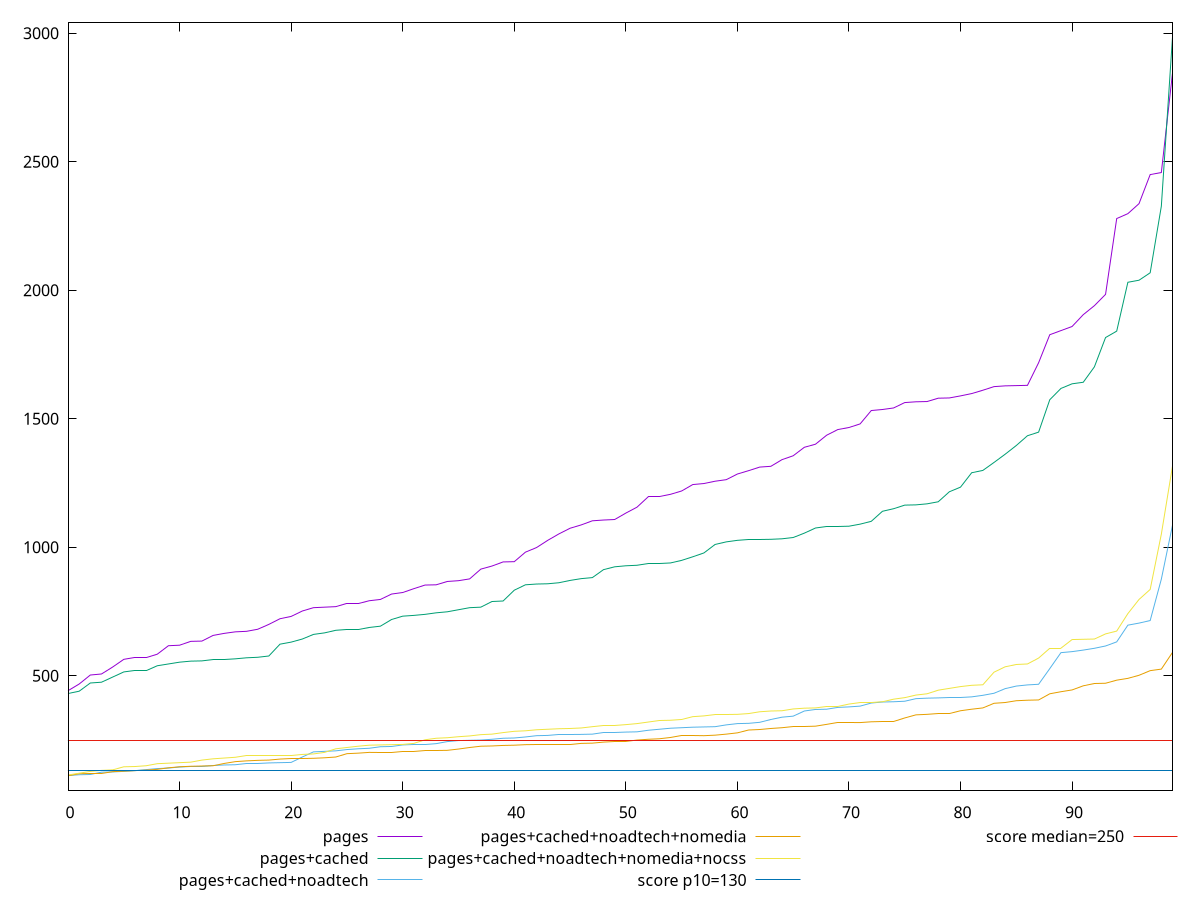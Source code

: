 reset

$pages <<EOF
0 442.0000000000009
1 468.0000000000009
2 502.9999999999991
3 506.9999999999991
4 533.9999999999991
5 564
6 571
7 571.0000000000009
8 584
9 616.9999999999991
10 619
11 634
12 634.9999999999991
13 657
14 665.0000000000009
15 671.0000000000009
16 673
17 681
18 700
19 722.0000000000009
20 731.0000000000009
21 752.0000000000009
22 764.9999999999991
23 766.9999999999982
24 769
25 780.9999999999982
26 781
27 792.0000000000009
28 797.0000000000009
29 818
30 824.0000000000018
31 839
32 852.9999999999991
33 854
34 867.0000000000009
35 869.9999999999991
36 877
37 915
38 927.0000000000009
39 943.0000000000009
40 944.0000000000009
41 980.9999999999982
42 999
43 1027
44 1052
45 1073.9999999999982
46 1087
47 1103.000000000001
48 1106.000000000001
49 1108
50 1132.999999999999
51 1156
52 1196.999999999999
53 1197.0000000000018
54 1206.0000000000036
55 1219.0000000000027
56 1244
57 1248.0000000000018
58 1256.9999999999982
59 1263.000000000001
60 1285
61 1297.999999999999
62 1312.000000000001
63 1315
64 1341
65 1356.000000000001
66 1389
67 1401.0000000000018
68 1436.0000000000018
69 1458.000000000001
70 1466.000000000001
71 1479.9999999999973
72 1532.0000000000018
73 1536.0000000000018
74 1542.0000000000018
75 1562.9999999999982
76 1565.9999999999973
77 1567.0000000000018
78 1579.9999999999973
79 1581.000000000001
80 1589.0000000000018
81 1598.0000000000018
82 1611
83 1625
84 1627.9999999999982
85 1629
86 1630.0000000000018
87 1718.0000000000036
88 1827.0000000000018
89 1842.999999999999
90 1859
91 1904.999999999999
92 1940
93 1984.0000000000055
94 2278.9999999999945
95 2298.0000000000036
96 2336.999999999998
97 2449.999999999998
98 2458
99 2845.0000000000027
EOF

$pagesCached <<EOF
0 431
1 440
2 472
3 475
4 495
5 515
6 519
7 519
8 539
9 546
10 553
11 557
12 558
13 562
14 562
15 566
16 570
17 571.9999999999982
18 577
19 623
20 631
21 643
22 660.9999999999991
23 667.0000000000009
24 677
25 679
26 679
27 688.0000000000009
28 693
29 719
30 732
31 735
32 738.9999999999991
33 745
34 749
35 757.0000000000009
36 765.0000000000009
37 767
38 789
39 791
40 833
41 853.9999999999982
42 856.9999999999982
43 858
44 862
45 870.9999999999982
46 878
47 882
48 913
49 924
50 928
51 930
52 934.9999999999991
53 935
54 939.0000000000018
55 949.0000000000009
56 963
57 978
58 1011
59 1021
60 1027.0000000000018
61 1029
62 1029
63 1031
64 1033
65 1038
66 1055.0000000000018
67 1074.9999999999982
68 1078.999999999999
69 1079
70 1082.0000000000018
71 1089.9999999999982
72 1100.9999999999982
73 1140.0000000000018
74 1149.9999999999973
75 1164
76 1165.000000000001
77 1168.9999999999982
78 1177.0000000000018
79 1215.999999999999
80 1233.9999999999982
81 1290
82 1299
83 1329.9999999999964
84 1362.0000000000018
85 1395.9999999999982
86 1433.9999999999964
87 1447.9999999999982
88 1574
89 1618.0000000000018
90 1636
91 1642.0000000000036
92 1702
93 1815.999999999999
94 1840.9999999999964
95 2031.0000000000036
96 2038.9999999999982
97 2067.9999999999964
98 2326.999999999998
99 2984.9999999999973
EOF

$pagesCachedNoadtech <<EOF
0 112
1 115
2 116
3 125
4 126
5 128
6 131
7 135
8 139
9 141
10 145
11 148
12 148
13 151
14 152.99999999999955
15 154
16 158
17 158
18 161
19 162
20 163
21 184
22 204
23 206
24 208
25 213
26 216
27 218
28 224
29 225
30 231
31 234
32 234.00000000000045
33 236
34 244
35 248
36 249
37 249.99999999999955
38 253
39 257
40 258
41 262
42 267
43 268
44 271
45 271
46 272
47 273
48 280
49 280
50 281
51 282
52 288
53 292
54 296
55 298
56 300
57 301
58 302
59 309
60 314
61 315
62 319
63 330
64 339
65 343
66 363
67 369
68 370
69 377
70 379
71 382
72 394
73 398
74 399
75 401
76 411
77 412.99999999999955
78 414
79 416
80 416
81 418
82 424
83 432
84 450
85 460
86 464.5
87 467
88 528
89 589.9999999999995
90 594
91 600
92 607
93 616
94 632.0000000000005
95 697
96 705
97 715
98 876
99 1086.0000000000002
EOF

$pagesCachedNoadtechNomedia <<EOF
0 111
1 119
2 121
3 121
4 127
5 129
6 131
7 133
8 136
9 142
10 146
11 147.99999999999977
12 149
13 150
14 159
15 166
16 169
17 171
18 172
19 176
20 178
21 178
22 179
23 181
24 184
25 197
26 199
27 202
28 203
29 203
30 207
31 207.00000000000045
32 208
33 208
34 210
35 215
36 221
37 226
38 227
39 229
40 230
41 232
42 234
43 234
44 234
45 234
46 237
47 238
48 242
49 246
50 246
51 250
52 253
53 255
54 260
55 266
56 266
57 267
58 269
59 273
60 278
61 289
62 291
63 294.9999999999998
64 298
65 301
66 301
67 304
68 311
69 317
70 317
71 318
72 321
73 323
74 323
75 336
76 348
77 350
78 352
79 352
80 364
81 370
82 375
83 393
84 396
85 403
86 405
87 406
88 430
89 438
90 445
91 461
92 470
93 471
94 483
95 490
96 502
97 520
98 526
99 591
EOF

$pagesCachedNoadtechNomediaNocss <<EOF
0 114
1 121
2 128
3 132
4 134
5 146
6 147
7 150
8 158
9 160
10 162
11 164
12 172
13 177
14 180
15 183
16 188
17 188
18 191
19 191
20 191
21 194
22 196
23 202
24 216
25 221
26 226
27 230
28 231
29 232
30 233
31 237
32 251
33 257
34 259
35 263
36 266
37 271
38 273
39 279
40 284
41 286
42 290
43 292
44 294
45 295
46 297
47 302
48 307
49 307
50 310
51 314
52 320
53 326
54 327
55 330
56 341
57 344
58 349
59 349
60 350
61 353
62 360
63 363
64 364
65 371
66 374
67 375
68 379
69 379
70 390
71 397
72 397
73 399
74 409
75 415
76 425
77 430
78 444
79 451
80 458
81 463
82 465
83 514
84 535
85 544
86 546
87 569
88 606
89 606
90 641
91 642
92 643
93 663
94 674
95 742
96 797
97 836
98 1051
99 1316
EOF

set key outside below
set xrange [0:99]
set yrange [53.52000000000005:3042.4799999999973]
set trange [53.52000000000005:3042.4799999999973]
set terminal svg size 640, 580 enhanced background rgb 'white'
set output "report_00015_2021-02-09T16-11-33.973Z/max-potential-fid/comparison/sorted/all_raw.svg"

plot $pages title "pages" with line, \
     $pagesCached title "pages+cached" with line, \
     $pagesCachedNoadtech title "pages+cached+noadtech" with line, \
     $pagesCachedNoadtechNomedia title "pages+cached+noadtech+nomedia" with line, \
     $pagesCachedNoadtechNomediaNocss title "pages+cached+noadtech+nomedia+nocss" with line, \
     130 title "score p10=130", \
     250 title "score median=250"

reset
